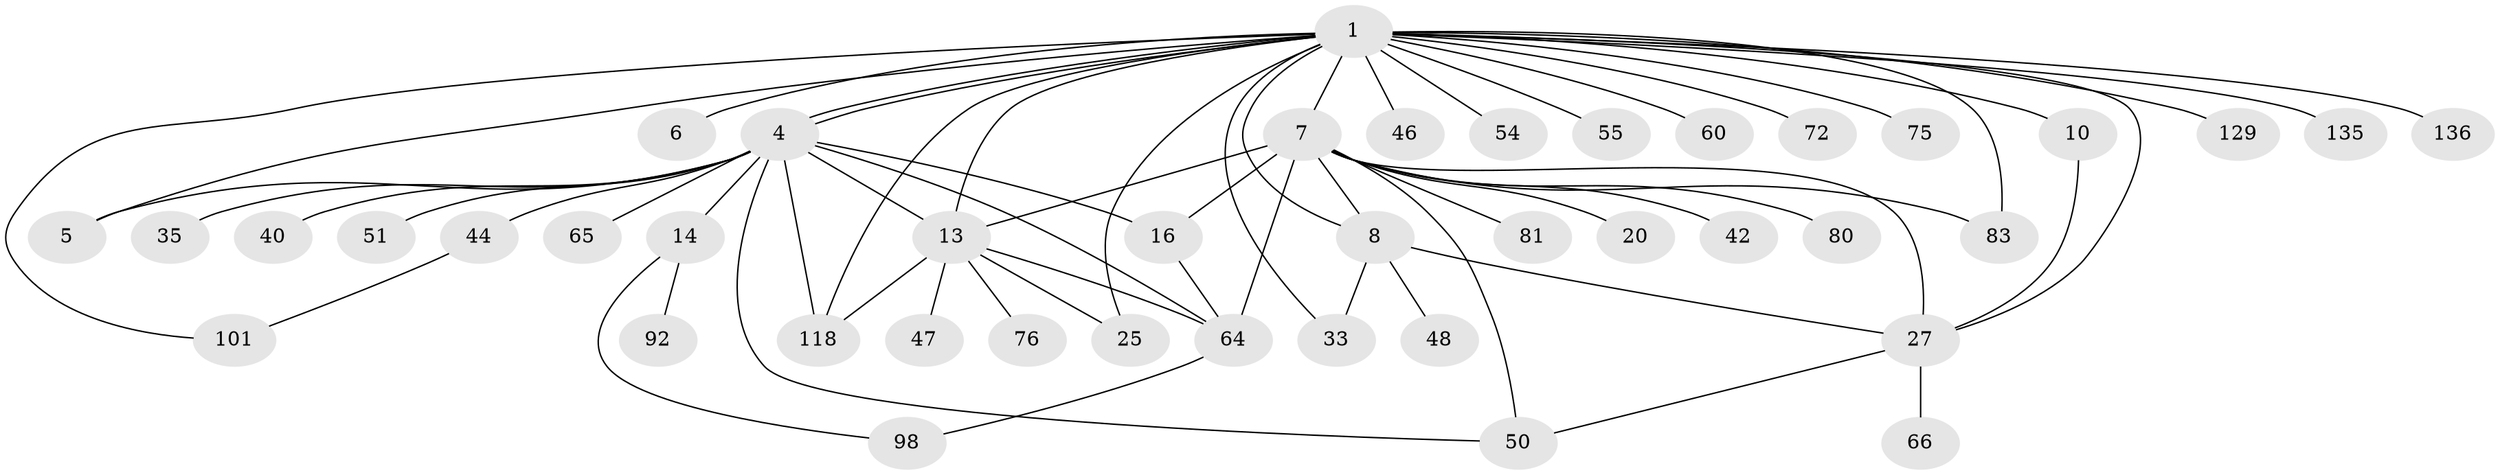 // original degree distribution, {11: 0.007142857142857143, 18: 0.007142857142857143, 1: 0.5071428571428571, 13: 0.007142857142857143, 2: 0.2357142857142857, 4: 0.02857142857142857, 12: 0.007142857142857143, 6: 0.014285714285714285, 16: 0.007142857142857143, 5: 0.03571428571428571, 7: 0.02142857142857143, 3: 0.12142857142857143}
// Generated by graph-tools (version 1.1) at 2025/18/03/04/25 18:18:17]
// undirected, 42 vertices, 62 edges
graph export_dot {
graph [start="1"]
  node [color=gray90,style=filled];
  1 [super="+2"];
  4 [super="+74+19+12+88+23+97+121+9+85"];
  5;
  6 [super="+45+96+56"];
  7 [super="+29+93+82+70+17+86+21"];
  8 [super="+140+57+38"];
  10 [super="+103+18+49+34"];
  13 [super="+95+24+36"];
  14;
  16 [super="+41+77+115"];
  20;
  25;
  27 [super="+37+62+79"];
  33 [super="+89+127"];
  35;
  40;
  42 [super="+119+94+67+63"];
  44 [super="+126"];
  46;
  47;
  48;
  50 [super="+58"];
  51;
  54;
  55;
  60;
  64 [super="+73+110"];
  65;
  66;
  72;
  75;
  76 [super="+78+114"];
  80;
  81;
  83;
  92;
  98 [super="+137"];
  101 [super="+106"];
  118 [super="+132"];
  129;
  135;
  136;
  1 -- 4 [weight=2];
  1 -- 4;
  1 -- 6;
  1 -- 7;
  1 -- 27;
  1 -- 33;
  1 -- 46;
  1 -- 60 [weight=2];
  1 -- 135;
  1 -- 129;
  1 -- 5;
  1 -- 8;
  1 -- 136;
  1 -- 10;
  1 -- 75;
  1 -- 72;
  1 -- 13 [weight=2];
  1 -- 83;
  1 -- 25;
  1 -- 101;
  1 -- 54;
  1 -- 55;
  1 -- 118;
  4 -- 51 [weight=2];
  4 -- 64;
  4 -- 13;
  4 -- 5;
  4 -- 118;
  4 -- 65;
  4 -- 35;
  4 -- 40;
  4 -- 44;
  4 -- 14;
  4 -- 16 [weight=2];
  4 -- 50;
  7 -- 20;
  7 -- 80;
  7 -- 64;
  7 -- 13;
  7 -- 8;
  7 -- 27 [weight=2];
  7 -- 16;
  7 -- 81;
  7 -- 83;
  7 -- 42;
  7 -- 50;
  8 -- 48;
  8 -- 27;
  8 -- 33;
  10 -- 27;
  13 -- 118;
  13 -- 25;
  13 -- 64;
  13 -- 76;
  13 -- 47;
  14 -- 92;
  14 -- 98;
  16 -- 64;
  27 -- 50;
  27 -- 66;
  44 -- 101;
  64 -- 98;
}
